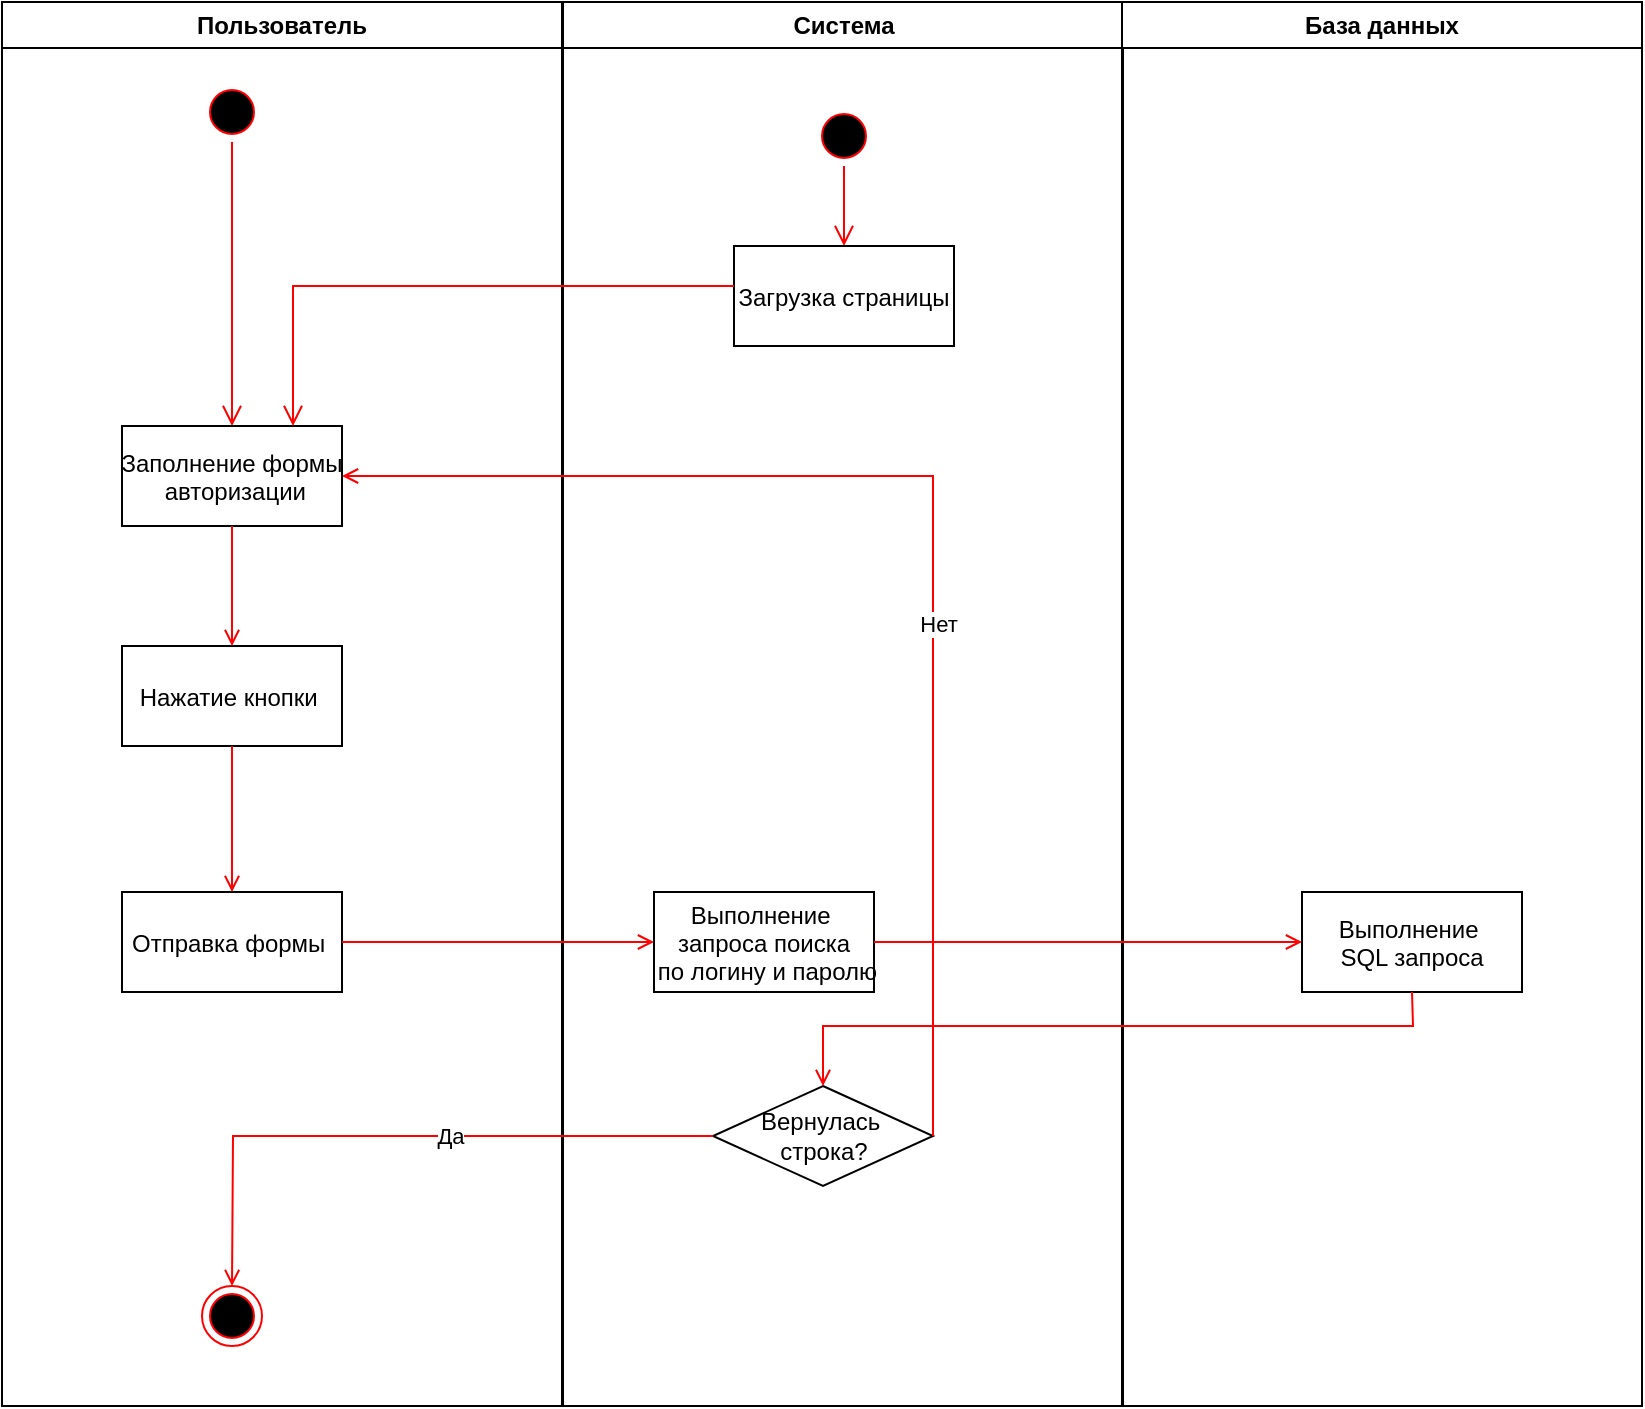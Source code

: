 <mxfile version="24.2.2" type="device">
  <diagram name="Page-1" id="IHWzkIL4sAo3DZaeVr-Q">
    <mxGraphModel dx="2004" dy="1150" grid="1" gridSize="10" guides="1" tooltips="1" connect="1" arrows="1" fold="1" page="1" pageScale="1" pageWidth="827" pageHeight="1169" math="0" shadow="0">
      <root>
        <mxCell id="0" />
        <mxCell id="1" parent="0" />
        <mxCell id="EoDkHZXWkJFUi0arK3kK-1" value="Пользователь" style="swimlane;whiteSpace=wrap" vertex="1" parent="1">
          <mxGeometry y="128" width="280" height="702" as="geometry" />
        </mxCell>
        <mxCell id="EoDkHZXWkJFUi0arK3kK-2" value="" style="ellipse;shape=startState;fillColor=#000000;strokeColor=#ff0000;" vertex="1" parent="EoDkHZXWkJFUi0arK3kK-1">
          <mxGeometry x="100" y="40" width="30" height="30" as="geometry" />
        </mxCell>
        <mxCell id="EoDkHZXWkJFUi0arK3kK-3" value="" style="edgeStyle=elbowEdgeStyle;elbow=horizontal;verticalAlign=bottom;endArrow=open;endSize=8;strokeColor=#FF0000;endFill=1;rounded=0" edge="1" parent="EoDkHZXWkJFUi0arK3kK-1" source="EoDkHZXWkJFUi0arK3kK-2" target="EoDkHZXWkJFUi0arK3kK-4">
          <mxGeometry x="100" y="40" as="geometry">
            <mxPoint x="115" y="110" as="targetPoint" />
          </mxGeometry>
        </mxCell>
        <mxCell id="EoDkHZXWkJFUi0arK3kK-4" value="Заполнение формы&#xa; авторизации" style="" vertex="1" parent="EoDkHZXWkJFUi0arK3kK-1">
          <mxGeometry x="60" y="212" width="110" height="50" as="geometry" />
        </mxCell>
        <mxCell id="EoDkHZXWkJFUi0arK3kK-5" value="Нажатие кнопки " style="" vertex="1" parent="EoDkHZXWkJFUi0arK3kK-1">
          <mxGeometry x="60" y="322" width="110" height="50" as="geometry" />
        </mxCell>
        <mxCell id="EoDkHZXWkJFUi0arK3kK-6" value="" style="endArrow=open;strokeColor=#FF0000;endFill=1;rounded=0" edge="1" parent="EoDkHZXWkJFUi0arK3kK-1" source="EoDkHZXWkJFUi0arK3kK-4" target="EoDkHZXWkJFUi0arK3kK-5">
          <mxGeometry relative="1" as="geometry" />
        </mxCell>
        <mxCell id="EoDkHZXWkJFUi0arK3kK-7" value="Отправка формы " style="" vertex="1" parent="EoDkHZXWkJFUi0arK3kK-1">
          <mxGeometry x="60" y="445" width="110" height="50" as="geometry" />
        </mxCell>
        <mxCell id="EoDkHZXWkJFUi0arK3kK-8" value="" style="endArrow=open;strokeColor=#FF0000;endFill=1;rounded=0" edge="1" parent="EoDkHZXWkJFUi0arK3kK-1" source="EoDkHZXWkJFUi0arK3kK-5" target="EoDkHZXWkJFUi0arK3kK-7">
          <mxGeometry relative="1" as="geometry" />
        </mxCell>
        <mxCell id="EoDkHZXWkJFUi0arK3kK-9" value="" style="ellipse;shape=endState;fillColor=#000000;strokeColor=#ff0000" vertex="1" parent="EoDkHZXWkJFUi0arK3kK-1">
          <mxGeometry x="100" y="642" width="30" height="30" as="geometry" />
        </mxCell>
        <mxCell id="EoDkHZXWkJFUi0arK3kK-10" value="Система" style="swimlane;whiteSpace=wrap" vertex="1" parent="1">
          <mxGeometry x="280.5" y="128" width="280" height="702" as="geometry" />
        </mxCell>
        <mxCell id="EoDkHZXWkJFUi0arK3kK-11" value="" style="ellipse;shape=startState;fillColor=#000000;strokeColor=#ff0000;" vertex="1" parent="EoDkHZXWkJFUi0arK3kK-10">
          <mxGeometry x="125.5" y="52" width="30" height="30" as="geometry" />
        </mxCell>
        <mxCell id="EoDkHZXWkJFUi0arK3kK-12" value="" style="edgeStyle=elbowEdgeStyle;elbow=horizontal;verticalAlign=bottom;endArrow=open;endSize=8;strokeColor=#FF0000;endFill=1;rounded=0" edge="1" parent="EoDkHZXWkJFUi0arK3kK-10" source="EoDkHZXWkJFUi0arK3kK-11" target="EoDkHZXWkJFUi0arK3kK-13">
          <mxGeometry x="40" y="20" as="geometry">
            <mxPoint x="120.5" y="102" as="targetPoint" />
          </mxGeometry>
        </mxCell>
        <mxCell id="EoDkHZXWkJFUi0arK3kK-13" value="Загрузка страницы" style="" vertex="1" parent="EoDkHZXWkJFUi0arK3kK-10">
          <mxGeometry x="85.5" y="122" width="110" height="50" as="geometry" />
        </mxCell>
        <mxCell id="EoDkHZXWkJFUi0arK3kK-14" value="Выполнение &#xa;запроса поиска&#xa; по логину и паролю" style="" vertex="1" parent="EoDkHZXWkJFUi0arK3kK-10">
          <mxGeometry x="45.5" y="445" width="110" height="50" as="geometry" />
        </mxCell>
        <mxCell id="EoDkHZXWkJFUi0arK3kK-15" value="Вернулась&amp;nbsp;&lt;div&gt;строка?&lt;/div&gt;" style="shape=rhombus;perimeter=rhombusPerimeter;whiteSpace=wrap;html=1;" vertex="1" parent="EoDkHZXWkJFUi0arK3kK-10">
          <mxGeometry x="75" y="542" width="110" height="50" as="geometry" />
        </mxCell>
        <mxCell id="EoDkHZXWkJFUi0arK3kK-16" value="База данных" style="swimlane;whiteSpace=wrap" vertex="1" parent="1">
          <mxGeometry x="560" y="128" width="260" height="702" as="geometry" />
        </mxCell>
        <mxCell id="EoDkHZXWkJFUi0arK3kK-17" value="Выполнение &#xa;SQL запроса" style="" vertex="1" parent="EoDkHZXWkJFUi0arK3kK-16">
          <mxGeometry x="90" y="445" width="110" height="50" as="geometry" />
        </mxCell>
        <mxCell id="EoDkHZXWkJFUi0arK3kK-18" value="" style="endArrow=open;strokeColor=#FF0000;endFill=1;rounded=0" edge="1" parent="1" source="EoDkHZXWkJFUi0arK3kK-7" target="EoDkHZXWkJFUi0arK3kK-14">
          <mxGeometry relative="1" as="geometry" />
        </mxCell>
        <mxCell id="EoDkHZXWkJFUi0arK3kK-19" value="" style="edgeStyle=elbowEdgeStyle;elbow=horizontal;verticalAlign=bottom;endArrow=open;endSize=8;strokeColor=#FF0000;endFill=1;rounded=0;" edge="1" parent="1" source="EoDkHZXWkJFUi0arK3kK-13" target="EoDkHZXWkJFUi0arK3kK-4">
          <mxGeometry x="100" y="40" as="geometry">
            <mxPoint x="126" y="350" as="targetPoint" />
            <mxPoint x="125" y="208" as="sourcePoint" />
            <Array as="points">
              <mxPoint x="145.5" y="270" />
            </Array>
          </mxGeometry>
        </mxCell>
        <mxCell id="EoDkHZXWkJFUi0arK3kK-20" value="" style="edgeStyle=none;strokeColor=#FF0000;endArrow=open;endFill=1;rounded=0;exitX=0.5;exitY=1;exitDx=0;exitDy=0;" edge="1" parent="1" source="EoDkHZXWkJFUi0arK3kK-17" target="EoDkHZXWkJFUi0arK3kK-15">
          <mxGeometry width="100" height="100" relative="1" as="geometry">
            <mxPoint x="540" y="607.5" as="sourcePoint" />
            <mxPoint x="660" y="608" as="targetPoint" />
            <Array as="points">
              <mxPoint x="705.5" y="640" />
              <mxPoint x="410.5" y="640" />
            </Array>
          </mxGeometry>
        </mxCell>
        <mxCell id="EoDkHZXWkJFUi0arK3kK-21" value="" style="edgeStyle=none;strokeColor=#FF0000;endArrow=open;endFill=1;rounded=0;exitX=0;exitY=0.5;exitDx=0;exitDy=0;entryX=0.5;entryY=0;entryDx=0;entryDy=0;" edge="1" parent="1" source="EoDkHZXWkJFUi0arK3kK-15" target="EoDkHZXWkJFUi0arK3kK-9">
          <mxGeometry width="100" height="100" relative="1" as="geometry">
            <mxPoint x="715.5" y="633" as="sourcePoint" />
            <mxPoint x="456.5" y="696" as="targetPoint" />
            <Array as="points">
              <mxPoint x="115.5" y="695" />
            </Array>
          </mxGeometry>
        </mxCell>
        <mxCell id="EoDkHZXWkJFUi0arK3kK-22" value="Да" style="edgeLabel;html=1;align=center;verticalAlign=middle;resizable=0;points=[];" vertex="1" connectable="0" parent="EoDkHZXWkJFUi0arK3kK-21">
          <mxGeometry x="-0.164" relative="1" as="geometry">
            <mxPoint as="offset" />
          </mxGeometry>
        </mxCell>
        <mxCell id="EoDkHZXWkJFUi0arK3kK-23" value="" style="edgeStyle=none;strokeColor=#FF0000;endArrow=open;endFill=1;rounded=0;exitX=1;exitY=0.5;exitDx=0;exitDy=0;entryX=0;entryY=0.5;entryDx=0;entryDy=0;" edge="1" parent="1" source="EoDkHZXWkJFUi0arK3kK-14" target="EoDkHZXWkJFUi0arK3kK-17">
          <mxGeometry width="100" height="100" relative="1" as="geometry">
            <mxPoint x="715.5" y="633" as="sourcePoint" />
            <mxPoint x="456.5" y="696" as="targetPoint" />
          </mxGeometry>
        </mxCell>
        <mxCell id="EoDkHZXWkJFUi0arK3kK-24" value="" style="edgeStyle=none;strokeColor=#FF0000;endArrow=open;endFill=1;rounded=0;exitX=1;exitY=0.5;exitDx=0;exitDy=0;entryX=1;entryY=0.5;entryDx=0;entryDy=0;" edge="1" parent="1" source="EoDkHZXWkJFUi0arK3kK-15" target="EoDkHZXWkJFUi0arK3kK-4">
          <mxGeometry width="100" height="100" relative="1" as="geometry">
            <mxPoint x="365.5" y="705" as="sourcePoint" />
            <mxPoint x="195.5" y="430" as="targetPoint" />
            <Array as="points">
              <mxPoint x="465.5" y="365" />
            </Array>
          </mxGeometry>
        </mxCell>
        <mxCell id="EoDkHZXWkJFUi0arK3kK-25" value="Нет" style="edgeLabel;html=1;align=center;verticalAlign=middle;resizable=0;points=[];" vertex="1" connectable="0" parent="EoDkHZXWkJFUi0arK3kK-24">
          <mxGeometry x="-0.18" y="-2" relative="1" as="geometry">
            <mxPoint as="offset" />
          </mxGeometry>
        </mxCell>
      </root>
    </mxGraphModel>
  </diagram>
</mxfile>
